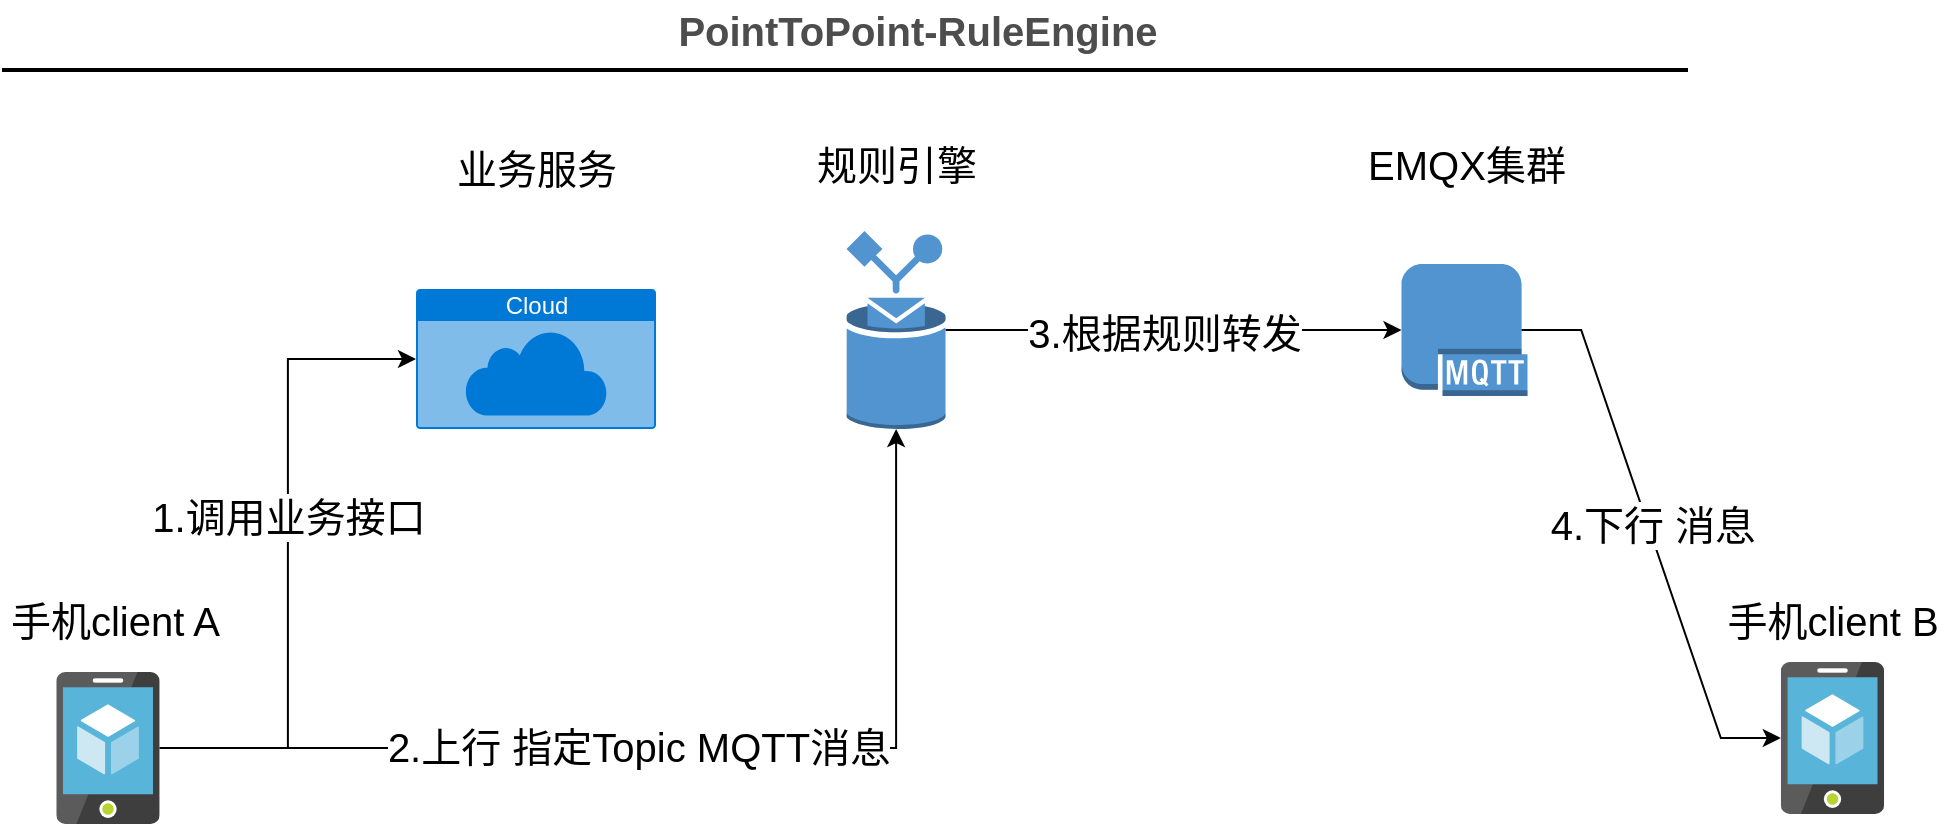 <mxfile version="13.6.4" type="github"><diagram id="C2fSY1v2SiZeoUbDoYyL" name="Page-1"><mxGraphModel dx="1422" dy="745" grid="0" gridSize="10" guides="1" tooltips="1" connect="1" arrows="1" fold="1" page="1" pageScale="1" pageWidth="1169" pageHeight="827" math="0" shadow="0"><root><mxCell id="0"/><mxCell id="1" parent="0"/><mxCell id="3ne1QswCM8ZiEu4GHsYG-31" value="PointToPoint-RuleEngine" style="text;html=1;strokeColor=none;fillColor=none;align=center;verticalAlign=middle;whiteSpace=wrap;rounded=0;fontStyle=1;fontSize=20;fontColor=#4D4D4D;" parent="1" vertex="1"><mxGeometry x="180" y="50" width="790" height="30" as="geometry"/></mxCell><mxCell id="3ne1QswCM8ZiEu4GHsYG-32" value="" style="line;strokeWidth=2;html=1;fontSize=20;fontColor=#4D4D4D;" parent="1" vertex="1"><mxGeometry x="117" y="80" width="843" height="10" as="geometry"/></mxCell><mxCell id="STIwv7eGQvJBfZRRleTs-22" style="edgeStyle=entityRelationEdgeStyle;rounded=0;orthogonalLoop=1;jettySize=auto;html=1;exitX=0.95;exitY=0.5;exitDx=0;exitDy=0;exitPerimeter=0;" parent="1" source="STIwv7eGQvJBfZRRleTs-6" target="STIwv7eGQvJBfZRRleTs-9" edge="1"><mxGeometry relative="1" as="geometry"/></mxCell><mxCell id="G3DgvXBhjTLAyKnN48A--1" value="4.下行 消息" style="edgeLabel;html=1;align=center;verticalAlign=middle;resizable=0;points=[];fontSize=20;" vertex="1" connectable="0" parent="STIwv7eGQvJBfZRRleTs-22"><mxGeometry x="-0.036" y="2" relative="1" as="geometry"><mxPoint as="offset"/></mxGeometry></mxCell><mxCell id="STIwv7eGQvJBfZRRleTs-6" value="" style="outlineConnect=0;dashed=0;verticalLabelPosition=bottom;verticalAlign=top;align=center;html=1;shape=mxgraph.aws3.mqtt_protocol;fillColor=#5294CF;gradientColor=none;" parent="1" vertex="1"><mxGeometry x="816.75" y="182" width="63" height="66" as="geometry"/></mxCell><mxCell id="G3DgvXBhjTLAyKnN48A--10" style="edgeStyle=orthogonalEdgeStyle;rounded=0;orthogonalLoop=1;jettySize=auto;html=1;entryX=0;entryY=0.5;entryDx=0;entryDy=0;entryPerimeter=0;fontSize=15;" edge="1" parent="1" source="STIwv7eGQvJBfZRRleTs-8" target="G3DgvXBhjTLAyKnN48A--8"><mxGeometry relative="1" as="geometry"/></mxCell><mxCell id="G3DgvXBhjTLAyKnN48A--13" value="1.调用业务接口" style="edgeLabel;html=1;align=center;verticalAlign=middle;resizable=0;points=[];fontSize=20;" vertex="1" connectable="0" parent="G3DgvXBhjTLAyKnN48A--10"><mxGeometry x="0.117" relative="1" as="geometry"><mxPoint as="offset"/></mxGeometry></mxCell><mxCell id="G3DgvXBhjTLAyKnN48A--11" style="edgeStyle=orthogonalEdgeStyle;rounded=0;orthogonalLoop=1;jettySize=auto;html=1;fontSize=15;" edge="1" parent="1" source="STIwv7eGQvJBfZRRleTs-8" target="STIwv7eGQvJBfZRRleTs-17"><mxGeometry relative="1" as="geometry"/></mxCell><mxCell id="G3DgvXBhjTLAyKnN48A--14" value="&lt;font style=&quot;font-size: 20px;&quot;&gt;2.上行 指定Topic MQTT消息&lt;br style=&quot;font-size: 20px;&quot;&gt;&lt;/font&gt;" style="edgeLabel;html=1;align=center;verticalAlign=middle;resizable=0;points=[];fontSize=20;" vertex="1" connectable="0" parent="G3DgvXBhjTLAyKnN48A--11"><mxGeometry x="-0.094" y="1" relative="1" as="geometry"><mxPoint as="offset"/></mxGeometry></mxCell><mxCell id="STIwv7eGQvJBfZRRleTs-8" value="" style="aspect=fixed;html=1;points=[];align=center;image;fontSize=12;image=img/lib/mscae/App_Service_Mobile_App.svg;" parent="1" vertex="1"><mxGeometry x="144.16" y="386" width="51.68" height="76" as="geometry"/></mxCell><mxCell id="STIwv7eGQvJBfZRRleTs-9" value="" style="aspect=fixed;html=1;points=[];align=center;image;fontSize=12;image=img/lib/mscae/App_Service_Mobile_App.svg;" parent="1" vertex="1"><mxGeometry x="1006.41" y="381" width="51.68" height="76" as="geometry"/></mxCell><mxCell id="STIwv7eGQvJBfZRRleTs-13" value="手机client A&amp;nbsp;" style="text;html=1;resizable=0;autosize=1;align=center;verticalAlign=middle;points=[];fillColor=none;strokeColor=none;rounded=0;fontSize=20;" parent="1" vertex="1"><mxGeometry x="116.0" y="346" width="119" height="28" as="geometry"/></mxCell><mxCell id="STIwv7eGQvJBfZRRleTs-14" value="手机client B" style="text;html=1;resizable=0;autosize=1;align=center;verticalAlign=middle;points=[];fillColor=none;strokeColor=none;rounded=0;fontSize=20;" parent="1" vertex="1"><mxGeometry x="974.25" y="346" width="116" height="28" as="geometry"/></mxCell><mxCell id="STIwv7eGQvJBfZRRleTs-21" style="edgeStyle=entityRelationEdgeStyle;rounded=0;orthogonalLoop=1;jettySize=auto;html=1;exitX=1;exitY=0.5;exitDx=0;exitDy=0;exitPerimeter=0;" parent="1" source="STIwv7eGQvJBfZRRleTs-17" target="STIwv7eGQvJBfZRRleTs-6" edge="1"><mxGeometry relative="1" as="geometry"/></mxCell><mxCell id="STIwv7eGQvJBfZRRleTs-24" value="3.根据规则转发" style="edgeLabel;html=1;align=center;verticalAlign=middle;resizable=0;points=[];fontSize=20;" parent="STIwv7eGQvJBfZRRleTs-21" vertex="1" connectable="0"><mxGeometry x="-0.046" y="-1" relative="1" as="geometry"><mxPoint as="offset"/></mxGeometry></mxCell><mxCell id="STIwv7eGQvJBfZRRleTs-17" value="" style="outlineConnect=0;dashed=0;verticalLabelPosition=bottom;verticalAlign=top;align=center;html=1;shape=mxgraph.aws3.rule;fillColor=#5294CF;gradientColor=none;" parent="1" vertex="1"><mxGeometry x="539.25" y="165.5" width="49.5" height="99" as="geometry"/></mxCell><mxCell id="STIwv7eGQvJBfZRRleTs-18" value="规则引擎" style="text;html=1;resizable=0;autosize=1;align=center;verticalAlign=middle;points=[];fillColor=none;strokeColor=none;rounded=0;fontSize=20;" parent="1" vertex="1"><mxGeometry x="519" y="118" width="90" height="28" as="geometry"/></mxCell><mxCell id="STIwv7eGQvJBfZRRleTs-19" value="EMQX集群" style="text;html=1;resizable=0;autosize=1;align=center;verticalAlign=middle;points=[];fillColor=none;strokeColor=none;rounded=0;fontSize=20;" parent="1" vertex="1"><mxGeometry x="794.25" y="118" width="109" height="28" as="geometry"/></mxCell><mxCell id="G3DgvXBhjTLAyKnN48A--8" value="Cloud" style="html=1;strokeColor=none;fillColor=#0079D6;labelPosition=center;verticalLabelPosition=middle;verticalAlign=top;align=center;fontSize=12;outlineConnect=0;spacingTop=-6;fontColor=#FFFFFF;shape=mxgraph.sitemap.cloud;" vertex="1" parent="1"><mxGeometry x="324" y="194.5" width="120" height="70" as="geometry"/></mxCell><mxCell id="G3DgvXBhjTLAyKnN48A--12" value="业务服务" style="text;html=1;resizable=0;autosize=1;align=center;verticalAlign=middle;points=[];fillColor=none;strokeColor=none;rounded=0;fontSize=20;" vertex="1" parent="1"><mxGeometry x="339" y="120" width="90" height="28" as="geometry"/></mxCell></root></mxGraphModel></diagram></mxfile>